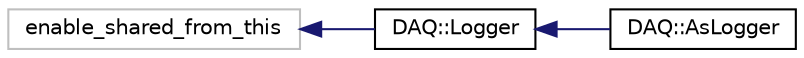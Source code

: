 digraph "Graphical Class Hierarchy"
{
  edge [fontname="Helvetica",fontsize="10",labelfontname="Helvetica",labelfontsize="10"];
  node [fontname="Helvetica",fontsize="10",shape=record];
  rankdir="LR";
  Node22 [label="enable_shared_from_this",height=0.2,width=0.4,color="grey75", fillcolor="white", style="filled"];
  Node22 -> Node0 [dir="back",color="midnightblue",fontsize="10",style="solid",fontname="Helvetica"];
  Node0 [label="DAQ::Logger",height=0.2,width=0.4,color="black", fillcolor="white", style="filled",URL="$classDAQ_1_1Logger.html"];
  Node0 -> Node1 [dir="back",color="midnightblue",fontsize="10",style="solid",fontname="Helvetica"];
  Node1 [label="DAQ::AsLogger",height=0.2,width=0.4,color="black", fillcolor="white", style="filled",URL="$classDAQ_1_1AsLogger.html"];
}
